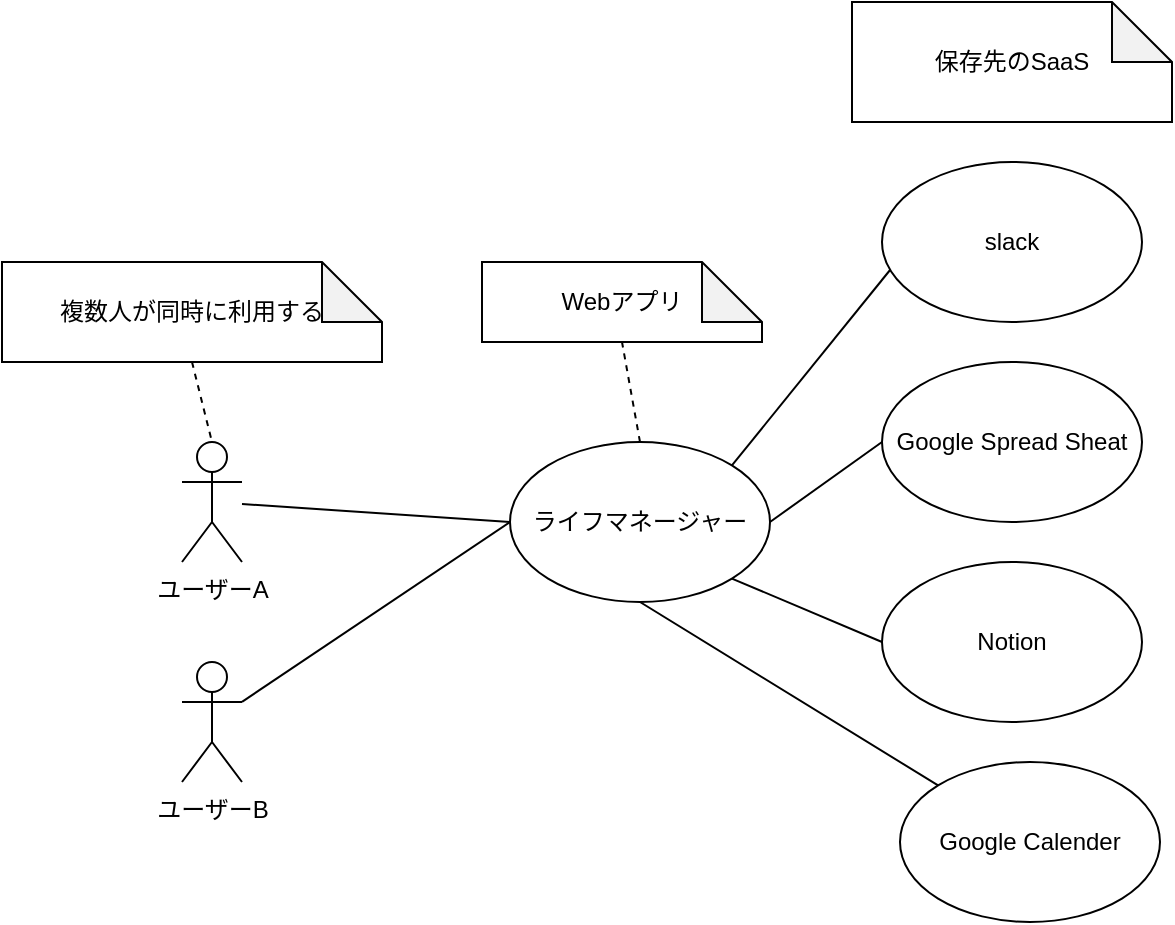 <mxfile>
    <diagram id="LHLAaT34x3IU9AgMGiWf" name="ページ1">
        <mxGraphModel dx="906" dy="647" grid="1" gridSize="10" guides="1" tooltips="1" connect="1" arrows="1" fold="1" page="1" pageScale="1" pageWidth="827" pageHeight="1169" math="0" shadow="0">
            <root>
                <mxCell id="0"/>
                <mxCell id="1" parent="0"/>
                <mxCell id="5" style="edgeStyle=none;html=1;entryX=0;entryY=0.5;entryDx=0;entryDy=0;endArrow=none;endFill=0;" parent="1" source="2" target="4" edge="1">
                    <mxGeometry relative="1" as="geometry">
                        <mxPoint x="170" y="270" as="sourcePoint"/>
                    </mxGeometry>
                </mxCell>
                <mxCell id="2" value="ユーザーB" style="shape=umlActor;verticalLabelPosition=bottom;verticalAlign=top;html=1;" parent="1" vertex="1">
                    <mxGeometry x="120" y="340" width="30" height="60" as="geometry"/>
                </mxCell>
                <mxCell id="9" style="edgeStyle=none;html=1;exitX=1;exitY=0;exitDx=0;exitDy=0;entryX=0.031;entryY=0.675;entryDx=0;entryDy=0;entryPerimeter=0;endArrow=none;endFill=0;" parent="1" source="4" target="6" edge="1">
                    <mxGeometry relative="1" as="geometry"/>
                </mxCell>
                <mxCell id="10" style="edgeStyle=none;html=1;exitX=1;exitY=0.5;exitDx=0;exitDy=0;entryX=0;entryY=0.5;entryDx=0;entryDy=0;endArrow=none;endFill=0;" parent="1" source="4" target="7" edge="1">
                    <mxGeometry relative="1" as="geometry"/>
                </mxCell>
                <mxCell id="11" style="edgeStyle=none;html=1;exitX=1;exitY=1;exitDx=0;exitDy=0;entryX=0;entryY=0.5;entryDx=0;entryDy=0;endArrow=none;endFill=0;" parent="1" source="4" target="8" edge="1">
                    <mxGeometry relative="1" as="geometry"/>
                </mxCell>
                <mxCell id="14" style="edgeStyle=none;html=1;exitX=0.5;exitY=1;exitDx=0;exitDy=0;entryX=0;entryY=0;entryDx=0;entryDy=0;endArrow=none;endFill=0;" parent="1" source="4" target="13" edge="1">
                    <mxGeometry relative="1" as="geometry"/>
                </mxCell>
                <mxCell id="20" style="edgeStyle=none;html=1;exitX=0;exitY=0.5;exitDx=0;exitDy=0;strokeColor=default;endArrow=none;endFill=0;" edge="1" parent="1" source="4" target="18">
                    <mxGeometry relative="1" as="geometry"/>
                </mxCell>
                <mxCell id="22" style="edgeStyle=none;html=1;exitX=0.5;exitY=0;exitDx=0;exitDy=0;entryX=0.5;entryY=1;entryDx=0;entryDy=0;entryPerimeter=0;dashed=1;strokeColor=default;endArrow=none;endFill=0;" edge="1" parent="1" source="4" target="16">
                    <mxGeometry relative="1" as="geometry"/>
                </mxCell>
                <mxCell id="4" value="ライフマネージャー" style="ellipse;whiteSpace=wrap;html=1;" parent="1" vertex="1">
                    <mxGeometry x="284" y="230" width="130" height="80" as="geometry"/>
                </mxCell>
                <mxCell id="6" value="slack" style="ellipse;whiteSpace=wrap;html=1;" parent="1" vertex="1">
                    <mxGeometry x="470" y="90" width="130" height="80" as="geometry"/>
                </mxCell>
                <mxCell id="7" value="Google Spread Sheat" style="ellipse;whiteSpace=wrap;html=1;" parent="1" vertex="1">
                    <mxGeometry x="470" y="190" width="130" height="80" as="geometry"/>
                </mxCell>
                <mxCell id="8" value="Notion" style="ellipse;whiteSpace=wrap;html=1;" parent="1" vertex="1">
                    <mxGeometry x="470" y="290" width="130" height="80" as="geometry"/>
                </mxCell>
                <mxCell id="13" value="Google Calender" style="ellipse;whiteSpace=wrap;html=1;" parent="1" vertex="1">
                    <mxGeometry x="479" y="390" width="130" height="80" as="geometry"/>
                </mxCell>
                <mxCell id="21" style="edgeStyle=none;html=1;exitX=0.5;exitY=1;exitDx=0;exitDy=0;exitPerimeter=0;entryX=0.5;entryY=0;entryDx=0;entryDy=0;entryPerimeter=0;strokeColor=default;endArrow=none;endFill=0;dashed=1;" edge="1" parent="1" source="15" target="18">
                    <mxGeometry relative="1" as="geometry"/>
                </mxCell>
                <mxCell id="15" value="複数人が同時に利用する" style="shape=note;whiteSpace=wrap;html=1;backgroundOutline=1;darkOpacity=0.05;" vertex="1" parent="1">
                    <mxGeometry x="30" y="140" width="190" height="50" as="geometry"/>
                </mxCell>
                <mxCell id="16" value="Webアプリ" style="shape=note;whiteSpace=wrap;html=1;backgroundOutline=1;darkOpacity=0.05;" vertex="1" parent="1">
                    <mxGeometry x="270" y="140" width="140" height="40" as="geometry"/>
                </mxCell>
                <mxCell id="17" value="保存先のSaaS" style="shape=note;whiteSpace=wrap;html=1;backgroundOutline=1;darkOpacity=0.05;" vertex="1" parent="1">
                    <mxGeometry x="455" y="10" width="160" height="60" as="geometry"/>
                </mxCell>
                <mxCell id="18" value="ユーザーA" style="shape=umlActor;verticalLabelPosition=bottom;verticalAlign=top;html=1;" vertex="1" parent="1">
                    <mxGeometry x="120" y="230" width="30" height="60" as="geometry"/>
                </mxCell>
            </root>
        </mxGraphModel>
    </diagram>
</mxfile>